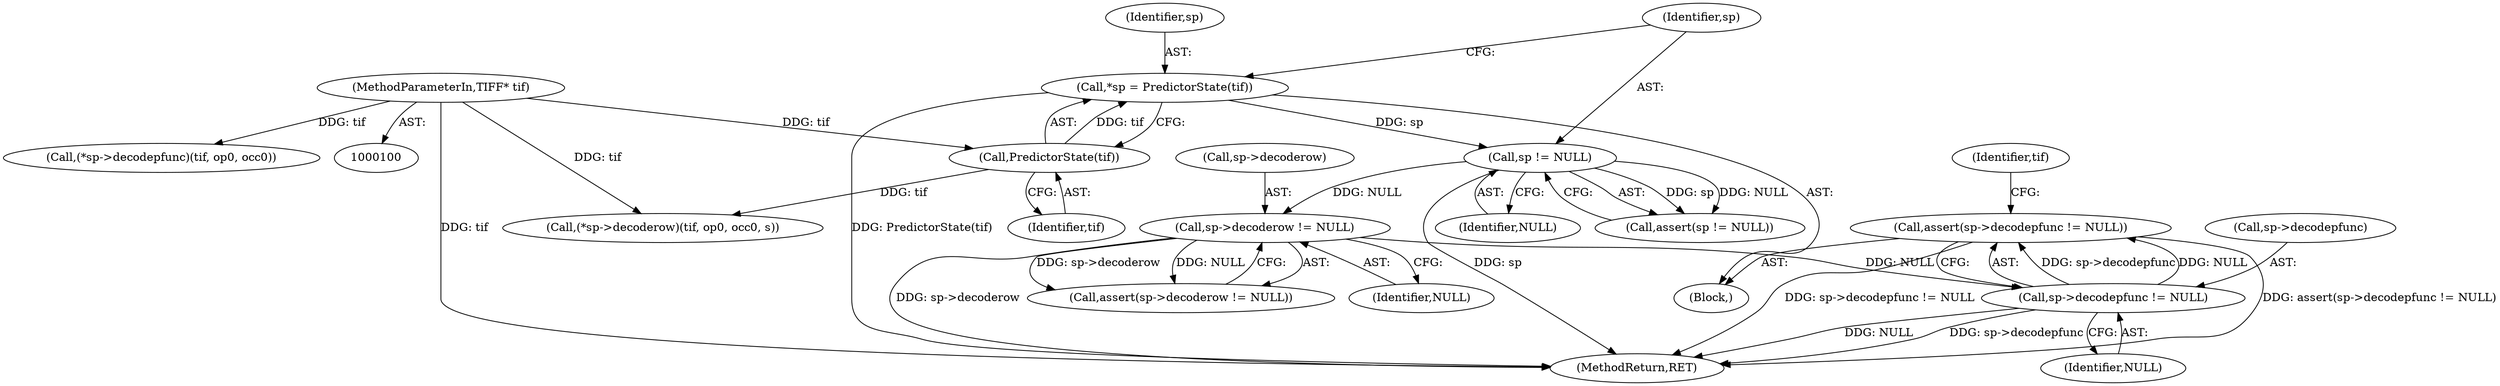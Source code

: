 digraph "0_libtiff_3ca657a8793dd011bf869695d72ad31c779c3cc1@API" {
"1000121" [label="(Call,assert(sp->decodepfunc != NULL))"];
"1000122" [label="(Call,sp->decodepfunc != NULL)"];
"1000116" [label="(Call,sp->decoderow != NULL)"];
"1000112" [label="(Call,sp != NULL)"];
"1000107" [label="(Call,*sp = PredictorState(tif))"];
"1000109" [label="(Call,PredictorState(tif))"];
"1000101" [label="(MethodParameterIn,TIFF* tif)"];
"1000128" [label="(Call,(*sp->decoderow)(tif, op0, occ0, s))"];
"1000101" [label="(MethodParameterIn,TIFF* tif)"];
"1000112" [label="(Call,sp != NULL)"];
"1000110" [label="(Identifier,tif)"];
"1000117" [label="(Call,sp->decoderow)"];
"1000109" [label="(Call,PredictorState(tif))"];
"1000122" [label="(Call,sp->decodepfunc != NULL)"];
"1000113" [label="(Identifier,sp)"];
"1000120" [label="(Identifier,NULL)"];
"1000108" [label="(Identifier,sp)"];
"1000143" [label="(MethodReturn,RET)"];
"1000107" [label="(Call,*sp = PredictorState(tif))"];
"1000116" [label="(Call,sp->decoderow != NULL)"];
"1000115" [label="(Call,assert(sp->decoderow != NULL))"];
"1000121" [label="(Call,assert(sp->decodepfunc != NULL))"];
"1000114" [label="(Identifier,NULL)"];
"1000105" [label="(Block,)"];
"1000123" [label="(Call,sp->decodepfunc)"];
"1000129" [label="(Identifier,tif)"];
"1000126" [label="(Identifier,NULL)"];
"1000134" [label="(Call,(*sp->decodepfunc)(tif, op0, occ0))"];
"1000111" [label="(Call,assert(sp != NULL))"];
"1000121" -> "1000105"  [label="AST: "];
"1000121" -> "1000122"  [label="CFG: "];
"1000122" -> "1000121"  [label="AST: "];
"1000129" -> "1000121"  [label="CFG: "];
"1000121" -> "1000143"  [label="DDG: assert(sp->decodepfunc != NULL)"];
"1000121" -> "1000143"  [label="DDG: sp->decodepfunc != NULL"];
"1000122" -> "1000121"  [label="DDG: sp->decodepfunc"];
"1000122" -> "1000121"  [label="DDG: NULL"];
"1000122" -> "1000126"  [label="CFG: "];
"1000123" -> "1000122"  [label="AST: "];
"1000126" -> "1000122"  [label="AST: "];
"1000122" -> "1000143"  [label="DDG: NULL"];
"1000122" -> "1000143"  [label="DDG: sp->decodepfunc"];
"1000116" -> "1000122"  [label="DDG: NULL"];
"1000116" -> "1000115"  [label="AST: "];
"1000116" -> "1000120"  [label="CFG: "];
"1000117" -> "1000116"  [label="AST: "];
"1000120" -> "1000116"  [label="AST: "];
"1000115" -> "1000116"  [label="CFG: "];
"1000116" -> "1000143"  [label="DDG: sp->decoderow"];
"1000116" -> "1000115"  [label="DDG: sp->decoderow"];
"1000116" -> "1000115"  [label="DDG: NULL"];
"1000112" -> "1000116"  [label="DDG: NULL"];
"1000112" -> "1000111"  [label="AST: "];
"1000112" -> "1000114"  [label="CFG: "];
"1000113" -> "1000112"  [label="AST: "];
"1000114" -> "1000112"  [label="AST: "];
"1000111" -> "1000112"  [label="CFG: "];
"1000112" -> "1000143"  [label="DDG: sp"];
"1000112" -> "1000111"  [label="DDG: sp"];
"1000112" -> "1000111"  [label="DDG: NULL"];
"1000107" -> "1000112"  [label="DDG: sp"];
"1000107" -> "1000105"  [label="AST: "];
"1000107" -> "1000109"  [label="CFG: "];
"1000108" -> "1000107"  [label="AST: "];
"1000109" -> "1000107"  [label="AST: "];
"1000113" -> "1000107"  [label="CFG: "];
"1000107" -> "1000143"  [label="DDG: PredictorState(tif)"];
"1000109" -> "1000107"  [label="DDG: tif"];
"1000109" -> "1000110"  [label="CFG: "];
"1000110" -> "1000109"  [label="AST: "];
"1000101" -> "1000109"  [label="DDG: tif"];
"1000109" -> "1000128"  [label="DDG: tif"];
"1000101" -> "1000100"  [label="AST: "];
"1000101" -> "1000143"  [label="DDG: tif"];
"1000101" -> "1000128"  [label="DDG: tif"];
"1000101" -> "1000134"  [label="DDG: tif"];
}
